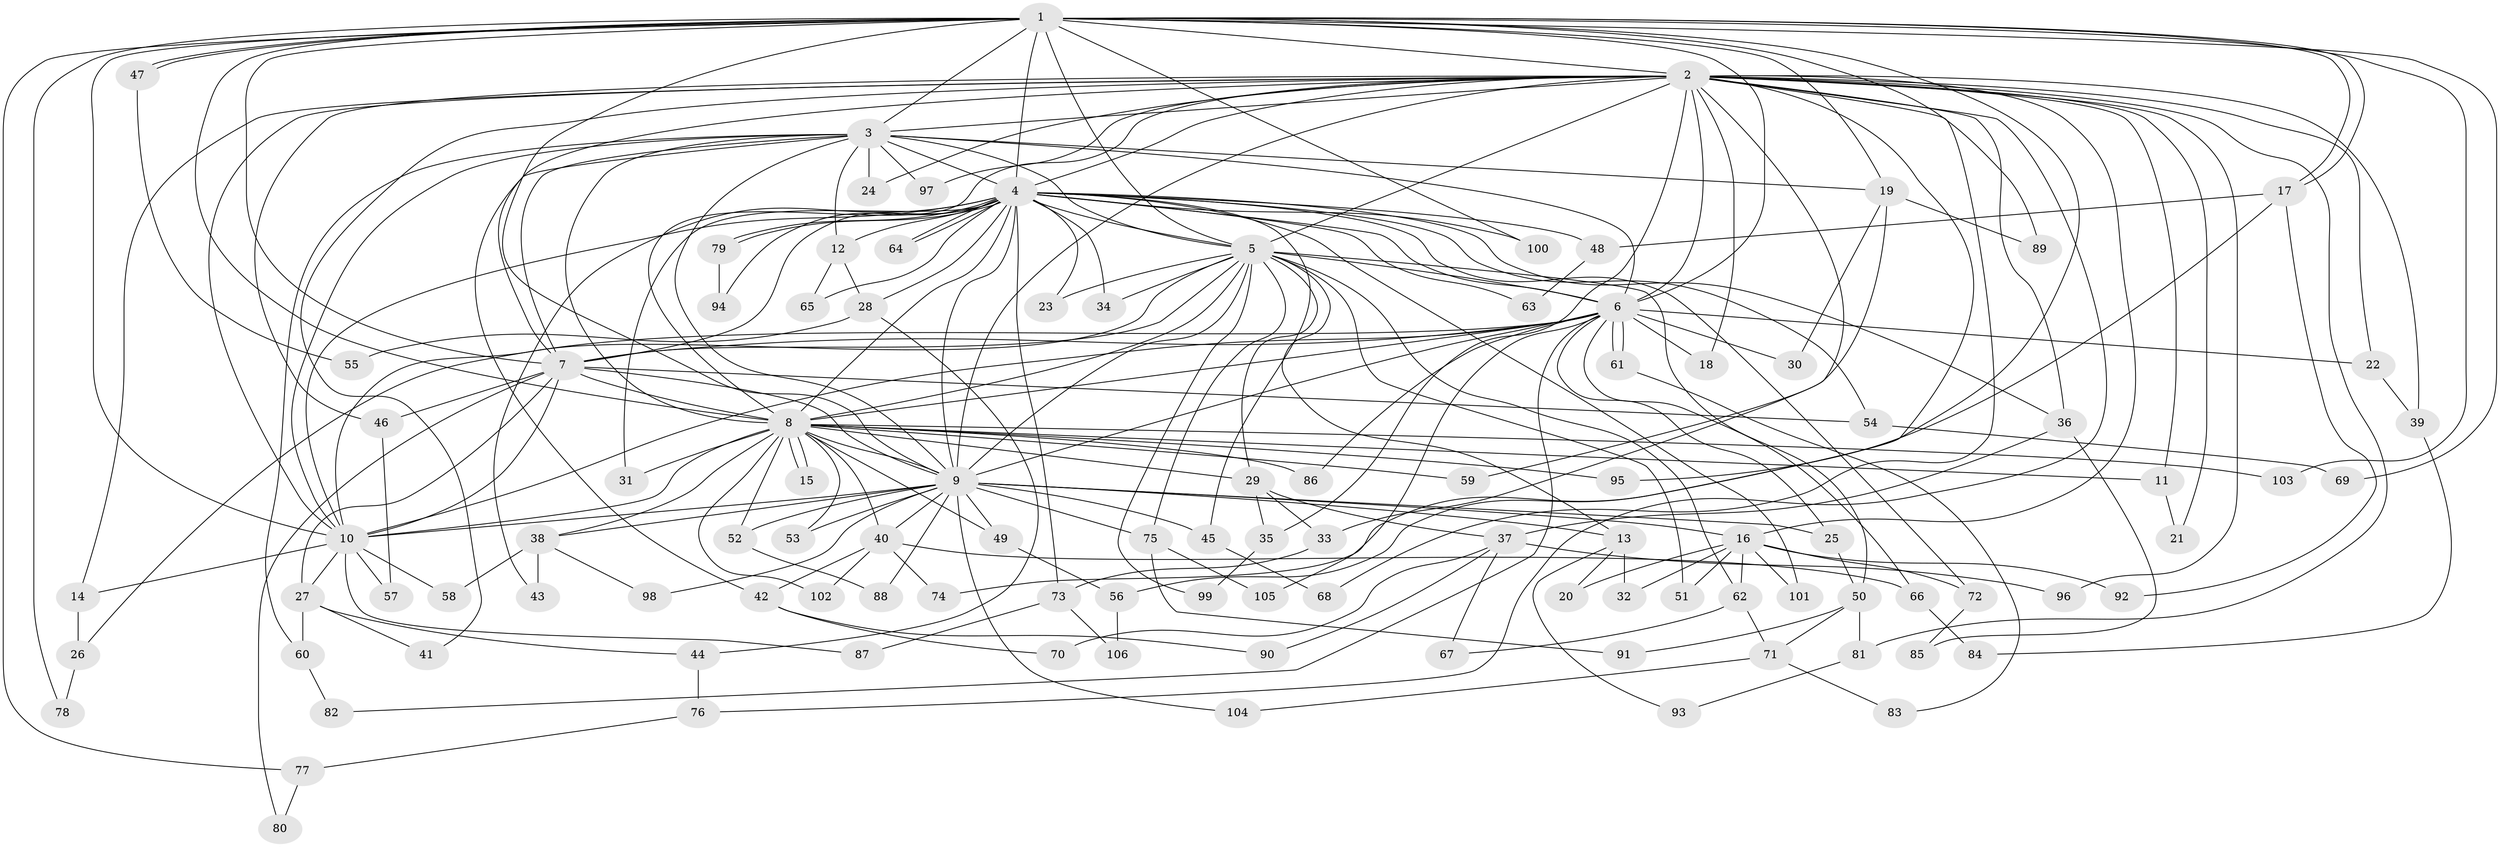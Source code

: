 // Generated by graph-tools (version 1.1) at 2025/10/02/27/25 16:10:58]
// undirected, 106 vertices, 237 edges
graph export_dot {
graph [start="1"]
  node [color=gray90,style=filled];
  1;
  2;
  3;
  4;
  5;
  6;
  7;
  8;
  9;
  10;
  11;
  12;
  13;
  14;
  15;
  16;
  17;
  18;
  19;
  20;
  21;
  22;
  23;
  24;
  25;
  26;
  27;
  28;
  29;
  30;
  31;
  32;
  33;
  34;
  35;
  36;
  37;
  38;
  39;
  40;
  41;
  42;
  43;
  44;
  45;
  46;
  47;
  48;
  49;
  50;
  51;
  52;
  53;
  54;
  55;
  56;
  57;
  58;
  59;
  60;
  61;
  62;
  63;
  64;
  65;
  66;
  67;
  68;
  69;
  70;
  71;
  72;
  73;
  74;
  75;
  76;
  77;
  78;
  79;
  80;
  81;
  82;
  83;
  84;
  85;
  86;
  87;
  88;
  89;
  90;
  91;
  92;
  93;
  94;
  95;
  96;
  97;
  98;
  99;
  100;
  101;
  102;
  103;
  104;
  105;
  106;
  1 -- 2;
  1 -- 3;
  1 -- 4;
  1 -- 5;
  1 -- 6;
  1 -- 7;
  1 -- 8;
  1 -- 9;
  1 -- 10;
  1 -- 17;
  1 -- 17;
  1 -- 19;
  1 -- 47;
  1 -- 47;
  1 -- 69;
  1 -- 74;
  1 -- 77;
  1 -- 78;
  1 -- 89;
  1 -- 100;
  1 -- 103;
  2 -- 3;
  2 -- 4;
  2 -- 5;
  2 -- 6;
  2 -- 7;
  2 -- 8;
  2 -- 9;
  2 -- 10;
  2 -- 11;
  2 -- 14;
  2 -- 16;
  2 -- 18;
  2 -- 21;
  2 -- 22;
  2 -- 24;
  2 -- 33;
  2 -- 35;
  2 -- 36;
  2 -- 39;
  2 -- 41;
  2 -- 46;
  2 -- 56;
  2 -- 68;
  2 -- 76;
  2 -- 81;
  2 -- 96;
  2 -- 97;
  3 -- 4;
  3 -- 5;
  3 -- 6;
  3 -- 7;
  3 -- 8;
  3 -- 9;
  3 -- 10;
  3 -- 12;
  3 -- 19;
  3 -- 24;
  3 -- 42;
  3 -- 60;
  3 -- 97;
  4 -- 5;
  4 -- 6;
  4 -- 7;
  4 -- 8;
  4 -- 9;
  4 -- 10;
  4 -- 12;
  4 -- 23;
  4 -- 28;
  4 -- 31;
  4 -- 34;
  4 -- 36;
  4 -- 43;
  4 -- 45;
  4 -- 48;
  4 -- 54;
  4 -- 63;
  4 -- 64;
  4 -- 64;
  4 -- 65;
  4 -- 72;
  4 -- 73;
  4 -- 79;
  4 -- 79;
  4 -- 94;
  4 -- 100;
  4 -- 101;
  5 -- 6;
  5 -- 7;
  5 -- 8;
  5 -- 9;
  5 -- 10;
  5 -- 13;
  5 -- 23;
  5 -- 29;
  5 -- 34;
  5 -- 50;
  5 -- 51;
  5 -- 62;
  5 -- 75;
  5 -- 99;
  6 -- 7;
  6 -- 8;
  6 -- 9;
  6 -- 10;
  6 -- 18;
  6 -- 22;
  6 -- 25;
  6 -- 26;
  6 -- 30;
  6 -- 61;
  6 -- 61;
  6 -- 66;
  6 -- 82;
  6 -- 86;
  6 -- 105;
  7 -- 8;
  7 -- 9;
  7 -- 10;
  7 -- 27;
  7 -- 46;
  7 -- 54;
  7 -- 80;
  8 -- 9;
  8 -- 10;
  8 -- 11;
  8 -- 15;
  8 -- 15;
  8 -- 29;
  8 -- 31;
  8 -- 38;
  8 -- 40;
  8 -- 49;
  8 -- 52;
  8 -- 53;
  8 -- 59;
  8 -- 86;
  8 -- 95;
  8 -- 102;
  8 -- 103;
  9 -- 10;
  9 -- 13;
  9 -- 16;
  9 -- 25;
  9 -- 38;
  9 -- 40;
  9 -- 45;
  9 -- 49;
  9 -- 52;
  9 -- 53;
  9 -- 75;
  9 -- 88;
  9 -- 98;
  9 -- 104;
  10 -- 14;
  10 -- 27;
  10 -- 57;
  10 -- 58;
  10 -- 87;
  11 -- 21;
  12 -- 28;
  12 -- 65;
  13 -- 20;
  13 -- 32;
  13 -- 93;
  14 -- 26;
  16 -- 20;
  16 -- 32;
  16 -- 51;
  16 -- 62;
  16 -- 72;
  16 -- 92;
  16 -- 101;
  17 -- 48;
  17 -- 92;
  17 -- 95;
  19 -- 30;
  19 -- 59;
  19 -- 89;
  22 -- 39;
  25 -- 50;
  26 -- 78;
  27 -- 41;
  27 -- 44;
  27 -- 60;
  28 -- 44;
  28 -- 55;
  29 -- 33;
  29 -- 35;
  29 -- 37;
  33 -- 73;
  35 -- 99;
  36 -- 37;
  36 -- 85;
  37 -- 67;
  37 -- 70;
  37 -- 90;
  37 -- 96;
  38 -- 43;
  38 -- 58;
  38 -- 98;
  39 -- 84;
  40 -- 42;
  40 -- 66;
  40 -- 74;
  40 -- 102;
  42 -- 70;
  42 -- 90;
  44 -- 76;
  45 -- 68;
  46 -- 57;
  47 -- 55;
  48 -- 63;
  49 -- 56;
  50 -- 71;
  50 -- 81;
  50 -- 91;
  52 -- 88;
  54 -- 69;
  56 -- 106;
  60 -- 82;
  61 -- 83;
  62 -- 67;
  62 -- 71;
  66 -- 84;
  71 -- 83;
  71 -- 104;
  72 -- 85;
  73 -- 87;
  73 -- 106;
  75 -- 91;
  75 -- 105;
  76 -- 77;
  77 -- 80;
  79 -- 94;
  81 -- 93;
}
